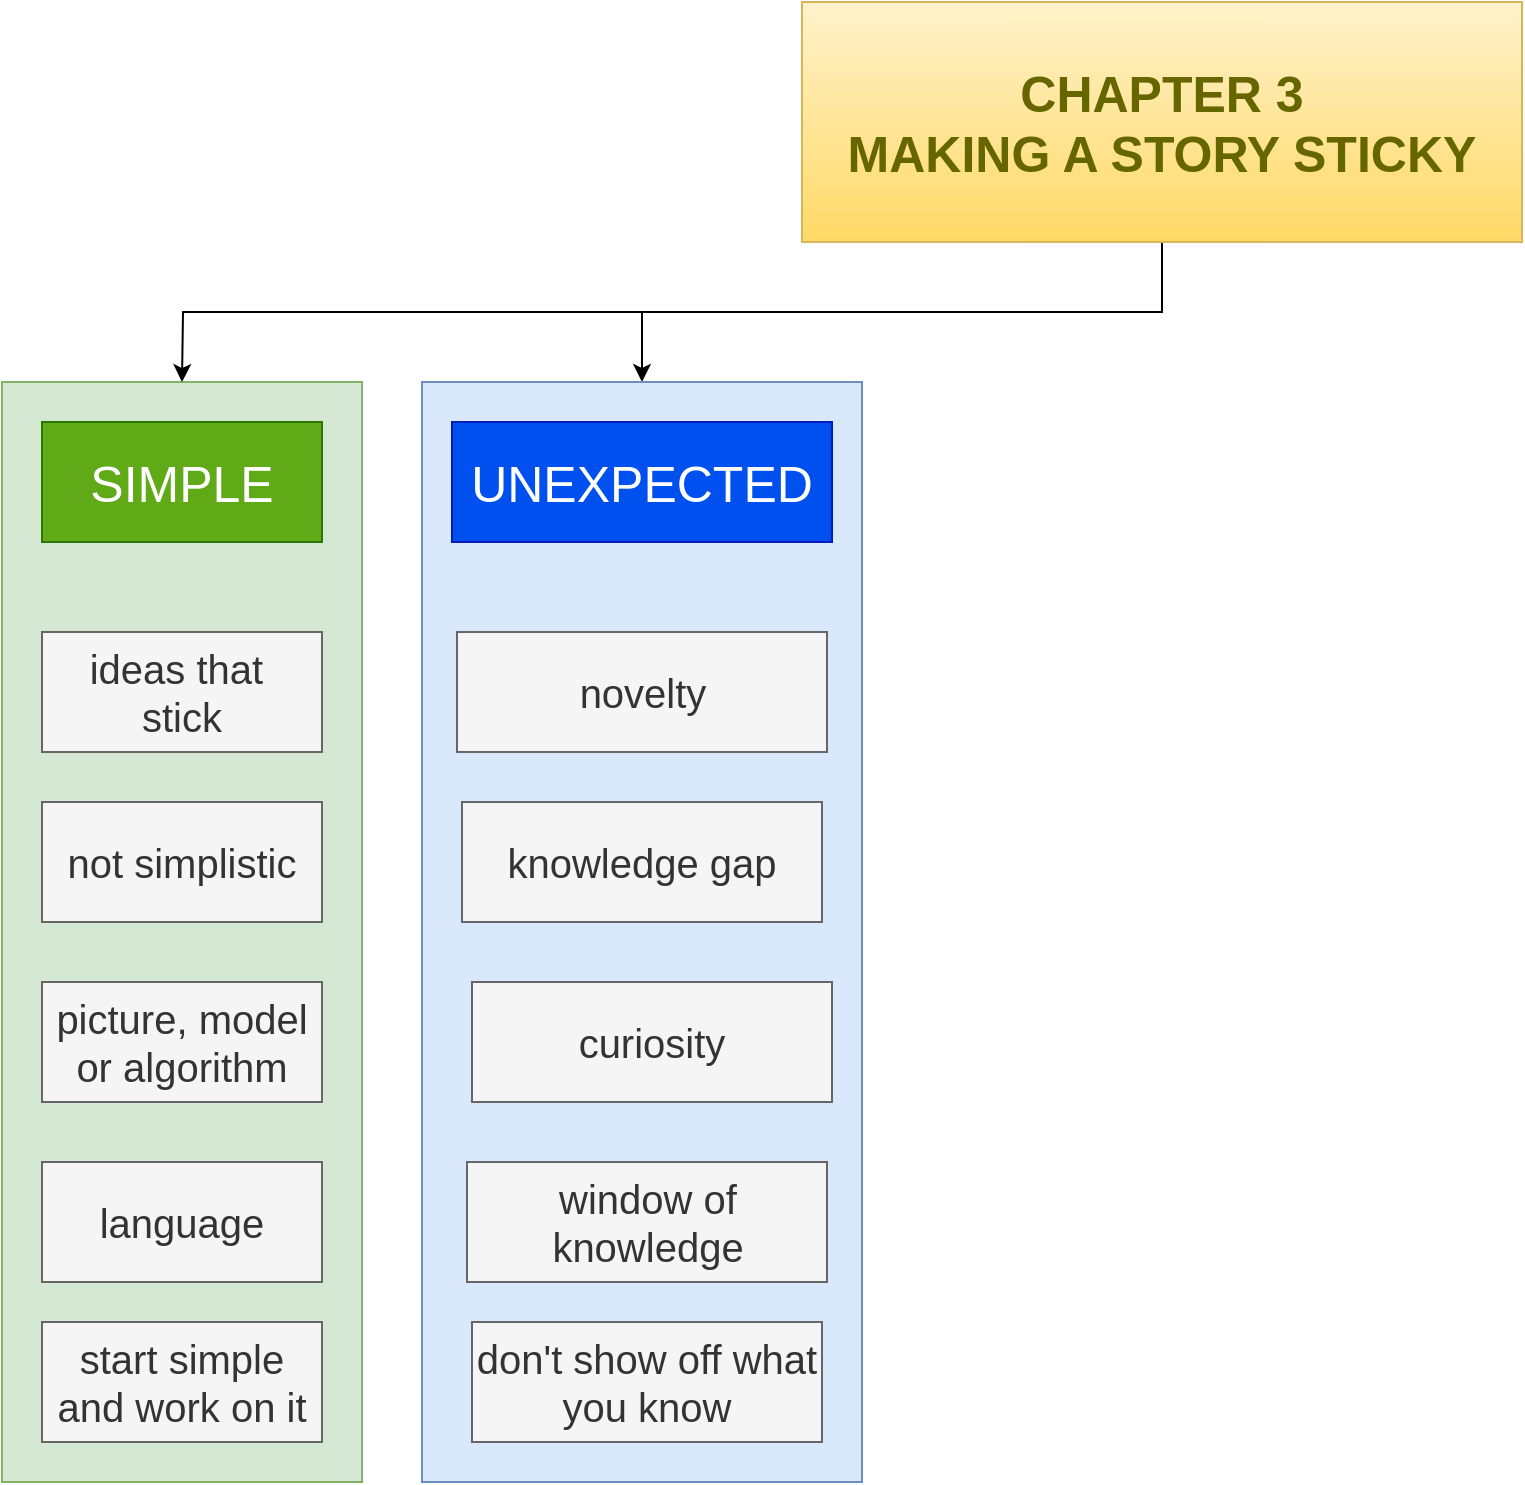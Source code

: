 <mxfile version="24.4.8" type="github">
  <diagram name="Page-1" id="F7W0f6xDWh8SOJDWMnaS">
    <mxGraphModel dx="2534" dy="858" grid="1" gridSize="10" guides="1" tooltips="1" connect="1" arrows="1" fold="1" page="1" pageScale="1" pageWidth="1100" pageHeight="850" math="0" shadow="0">
      <root>
        <mxCell id="0" />
        <mxCell id="1" parent="0" />
        <mxCell id="rNBWAqqBrENJBmE4Uvwk-25" value="" style="rounded=0;whiteSpace=wrap;html=1;fillColor=#d5e8d4;strokeColor=#82b366;" vertex="1" parent="1">
          <mxGeometry x="-80" y="240" width="180" height="550" as="geometry" />
        </mxCell>
        <mxCell id="rNBWAqqBrENJBmE4Uvwk-8" style="edgeStyle=orthogonalEdgeStyle;rounded=0;orthogonalLoop=1;jettySize=auto;html=1;exitX=0.5;exitY=1;exitDx=0;exitDy=0;" edge="1" parent="1" source="rNBWAqqBrENJBmE4Uvwk-1">
          <mxGeometry relative="1" as="geometry">
            <mxPoint x="10" y="240" as="targetPoint" />
          </mxGeometry>
        </mxCell>
        <mxCell id="rNBWAqqBrENJBmE4Uvwk-33" style="edgeStyle=orthogonalEdgeStyle;rounded=0;orthogonalLoop=1;jettySize=auto;html=1;exitX=0.5;exitY=1;exitDx=0;exitDy=0;entryX=0.5;entryY=0;entryDx=0;entryDy=0;" edge="1" parent="1" source="rNBWAqqBrENJBmE4Uvwk-1" target="rNBWAqqBrENJBmE4Uvwk-26">
          <mxGeometry relative="1" as="geometry" />
        </mxCell>
        <mxCell id="rNBWAqqBrENJBmE4Uvwk-1" value="CHAPTER 3&lt;div style=&quot;font-size: 25px;&quot;&gt;MAKING A STORY STICKY&lt;/div&gt;" style="rounded=0;whiteSpace=wrap;html=1;fillColor=#fff2cc;fontSize=25;strokeColor=#d6b656;fontStyle=1;gradientColor=#ffd966;fontColor=#666600;" vertex="1" parent="1">
          <mxGeometry x="320" y="50" width="360" height="120" as="geometry" />
        </mxCell>
        <mxCell id="rNBWAqqBrENJBmE4Uvwk-7" value="SIMPLE" style="rounded=0;whiteSpace=wrap;html=1;fillColor=#60a917;strokeColor=#2D7600;fontSize=25;fontColor=#ffffff;" vertex="1" parent="1">
          <mxGeometry x="-60" y="260" width="140" height="60" as="geometry" />
        </mxCell>
        <mxCell id="rNBWAqqBrENJBmE4Uvwk-21" value="ideas that&amp;nbsp;&lt;div&gt;stick&lt;/div&gt;" style="rounded=0;whiteSpace=wrap;html=1;fillColor=#f5f5f5;strokeColor=#666666;fontSize=20;fontColor=#333333;" vertex="1" parent="1">
          <mxGeometry x="-60" y="365" width="140" height="60" as="geometry" />
        </mxCell>
        <mxCell id="rNBWAqqBrENJBmE4Uvwk-22" value="not simplistic" style="rounded=0;whiteSpace=wrap;html=1;fillColor=#f5f5f5;strokeColor=#666666;fontSize=20;fontColor=#333333;" vertex="1" parent="1">
          <mxGeometry x="-60" y="450" width="140" height="60" as="geometry" />
        </mxCell>
        <mxCell id="rNBWAqqBrENJBmE4Uvwk-23" value="picture, model or algorithm" style="rounded=0;whiteSpace=wrap;html=1;fillColor=#f5f5f5;strokeColor=#666666;fontSize=20;fontColor=#333333;" vertex="1" parent="1">
          <mxGeometry x="-60" y="540" width="140" height="60" as="geometry" />
        </mxCell>
        <mxCell id="rNBWAqqBrENJBmE4Uvwk-24" value="language" style="rounded=0;whiteSpace=wrap;html=1;fillColor=#f5f5f5;strokeColor=#666666;fontSize=20;fontColor=#333333;" vertex="1" parent="1">
          <mxGeometry x="-60" y="630" width="140" height="60" as="geometry" />
        </mxCell>
        <mxCell id="rNBWAqqBrENJBmE4Uvwk-26" value="" style="rounded=0;whiteSpace=wrap;html=1;fillColor=#dae8fc;strokeColor=#6c8ebf;" vertex="1" parent="1">
          <mxGeometry x="130" y="240" width="220" height="550" as="geometry" />
        </mxCell>
        <mxCell id="rNBWAqqBrENJBmE4Uvwk-27" value="UNEXPECTED" style="rounded=0;whiteSpace=wrap;html=1;fillColor=#0050ef;strokeColor=#001DBC;fontSize=25;fontColor=#ffffff;" vertex="1" parent="1">
          <mxGeometry x="145" y="260" width="190" height="60" as="geometry" />
        </mxCell>
        <mxCell id="rNBWAqqBrENJBmE4Uvwk-28" value="novelty" style="rounded=0;whiteSpace=wrap;html=1;fillColor=#f5f5f5;strokeColor=#666666;fontSize=20;fontColor=#333333;" vertex="1" parent="1">
          <mxGeometry x="147.5" y="365" width="185" height="60" as="geometry" />
        </mxCell>
        <mxCell id="rNBWAqqBrENJBmE4Uvwk-29" value="knowledge gap" style="rounded=0;whiteSpace=wrap;html=1;fillColor=#f5f5f5;strokeColor=#666666;fontSize=20;fontColor=#333333;" vertex="1" parent="1">
          <mxGeometry x="150" y="450" width="180" height="60" as="geometry" />
        </mxCell>
        <mxCell id="rNBWAqqBrENJBmE4Uvwk-30" value="curiosity" style="rounded=0;whiteSpace=wrap;html=1;fillColor=#f5f5f5;strokeColor=#666666;fontSize=20;fontColor=#333333;" vertex="1" parent="1">
          <mxGeometry x="155" y="540" width="180" height="60" as="geometry" />
        </mxCell>
        <mxCell id="rNBWAqqBrENJBmE4Uvwk-31" value="window of knowledge" style="rounded=0;whiteSpace=wrap;html=1;fillColor=#f5f5f5;strokeColor=#666666;fontSize=20;fontColor=#333333;" vertex="1" parent="1">
          <mxGeometry x="152.5" y="630" width="180" height="60" as="geometry" />
        </mxCell>
        <mxCell id="rNBWAqqBrENJBmE4Uvwk-34" value="start simple and work on it" style="rounded=0;whiteSpace=wrap;html=1;fillColor=#f5f5f5;strokeColor=#666666;fontSize=20;fontColor=#333333;" vertex="1" parent="1">
          <mxGeometry x="-60" y="710" width="140" height="60" as="geometry" />
        </mxCell>
        <mxCell id="rNBWAqqBrENJBmE4Uvwk-35" value="don&#39;t show off what you know" style="rounded=0;whiteSpace=wrap;html=1;fillColor=#f5f5f5;strokeColor=#666666;fontSize=20;fontColor=#333333;" vertex="1" parent="1">
          <mxGeometry x="155" y="710" width="175" height="60" as="geometry" />
        </mxCell>
      </root>
    </mxGraphModel>
  </diagram>
</mxfile>

